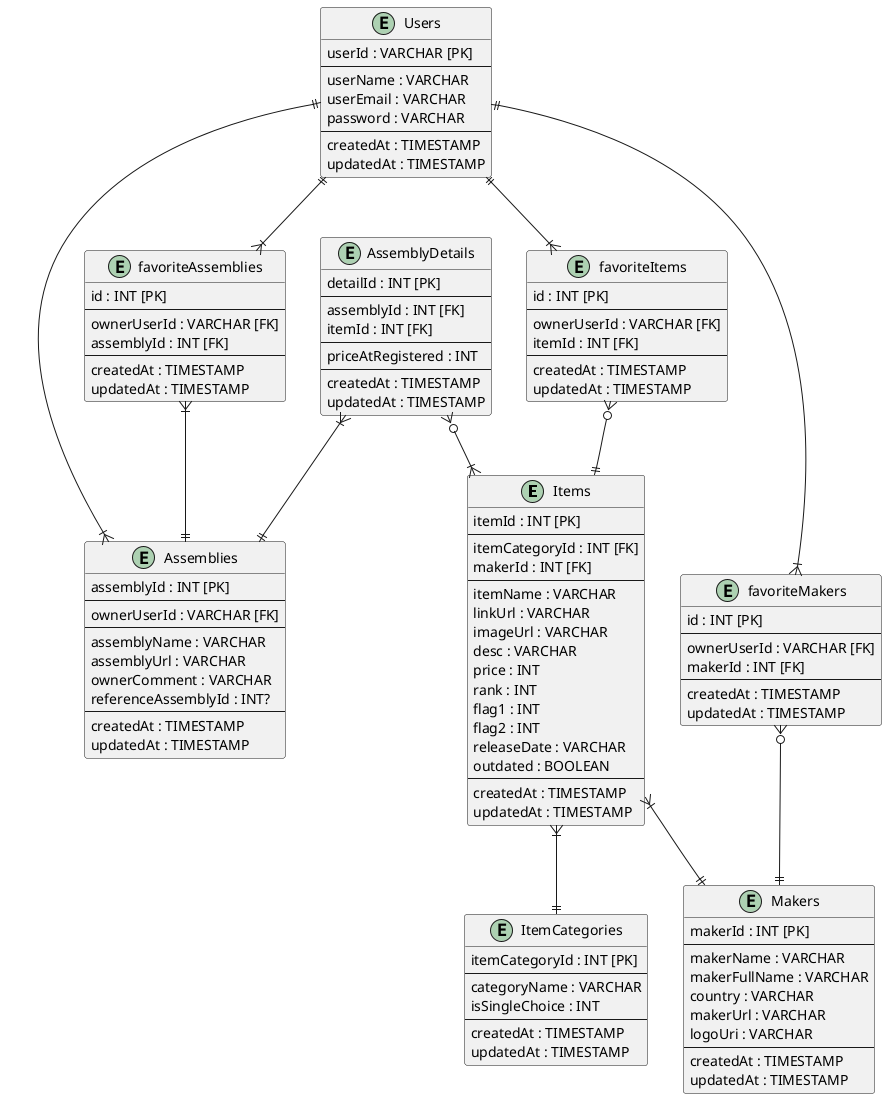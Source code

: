 @startuml

entity Items {
  itemId : INT [PK]
  --
  itemCategoryId : INT [FK]
  makerId : INT [FK]
  --
  itemName : VARCHAR
  linkUrl : VARCHAR
  imageUrl : VARCHAR
  desc : VARCHAR
  price : INT
  rank : INT
  flag1 : INT
  flag2 : INT
  releaseDate : VARCHAR
  outdated : BOOLEAN
  --
  createdAt : TIMESTAMP
  updatedAt : TIMESTAMP
}

entity ItemCategories {
  itemCategoryId : INT [PK]
  --
  categoryName : VARCHAR
  isSingleChoice : INT
  --
  createdAt : TIMESTAMP
  updatedAt : TIMESTAMP
}

entity Makers {
  makerId : INT [PK]
  --
  makerName : VARCHAR
  makerFullName : VARCHAR
  country : VARCHAR
  makerUrl : VARCHAR
  logoUri : VARCHAR
  --
  createdAt : TIMESTAMP
  updatedAt : TIMESTAMP
}

entity Users {
  userId : VARCHAR [PK]
  --
  userName : VARCHAR
  userEmail : VARCHAR
  password : VARCHAR
  --
  createdAt : TIMESTAMP
  updatedAt : TIMESTAMP
}

entity Assemblies {
  assemblyId : INT [PK]
  --
  ownerUserId : VARCHAR [FK]
  --
  assemblyName : VARCHAR
  assemblyUrl : VARCHAR
  ownerComment : VARCHAR
  referenceAssemblyId : INT?
  --
  createdAt : TIMESTAMP
  updatedAt : TIMESTAMP
}

entity AssemblyDetails {
  detailId : INT [PK]
  --
  assemblyId : INT [FK]
  itemId : INT [FK]
  --
  priceAtRegistered : INT
  --
  createdAt : TIMESTAMP
  updatedAt : TIMESTAMP
}

entity favoriteItems {
  id : INT [PK]
  --
  ownerUserId : VARCHAR [FK]
  itemId : INT [FK]
  --
  createdAt : TIMESTAMP
  updatedAt : TIMESTAMP
}

entity favoriteMakers {
  id : INT [PK]
  --
  ownerUserId : VARCHAR [FK]
  makerId : INT [FK]
  --
  createdAt : TIMESTAMP
  updatedAt : TIMESTAMP
}

entity favoriteAssemblies {
  id : INT [PK]
  --
  ownerUserId : VARCHAR [FK]
  assemblyId : INT [FK]
  --
  createdAt : TIMESTAMP
  updatedAt : TIMESTAMP
}

Items }|--|| ItemCategories
Items }|--|| Makers
AssemblyDetails }|--|| Assemblies
AssemblyDetails }o--|{ Items
Users ||--|{ Assemblies
Users ||--|{ favoriteItems
Users ||--|{ favoriteMakers
Users ||--|{ favoriteAssemblies
favoriteItems }o--|| Items
favoriteMakers }o--|| Makers
favoriteAssemblies }|--|| Assemblies

@enduml
